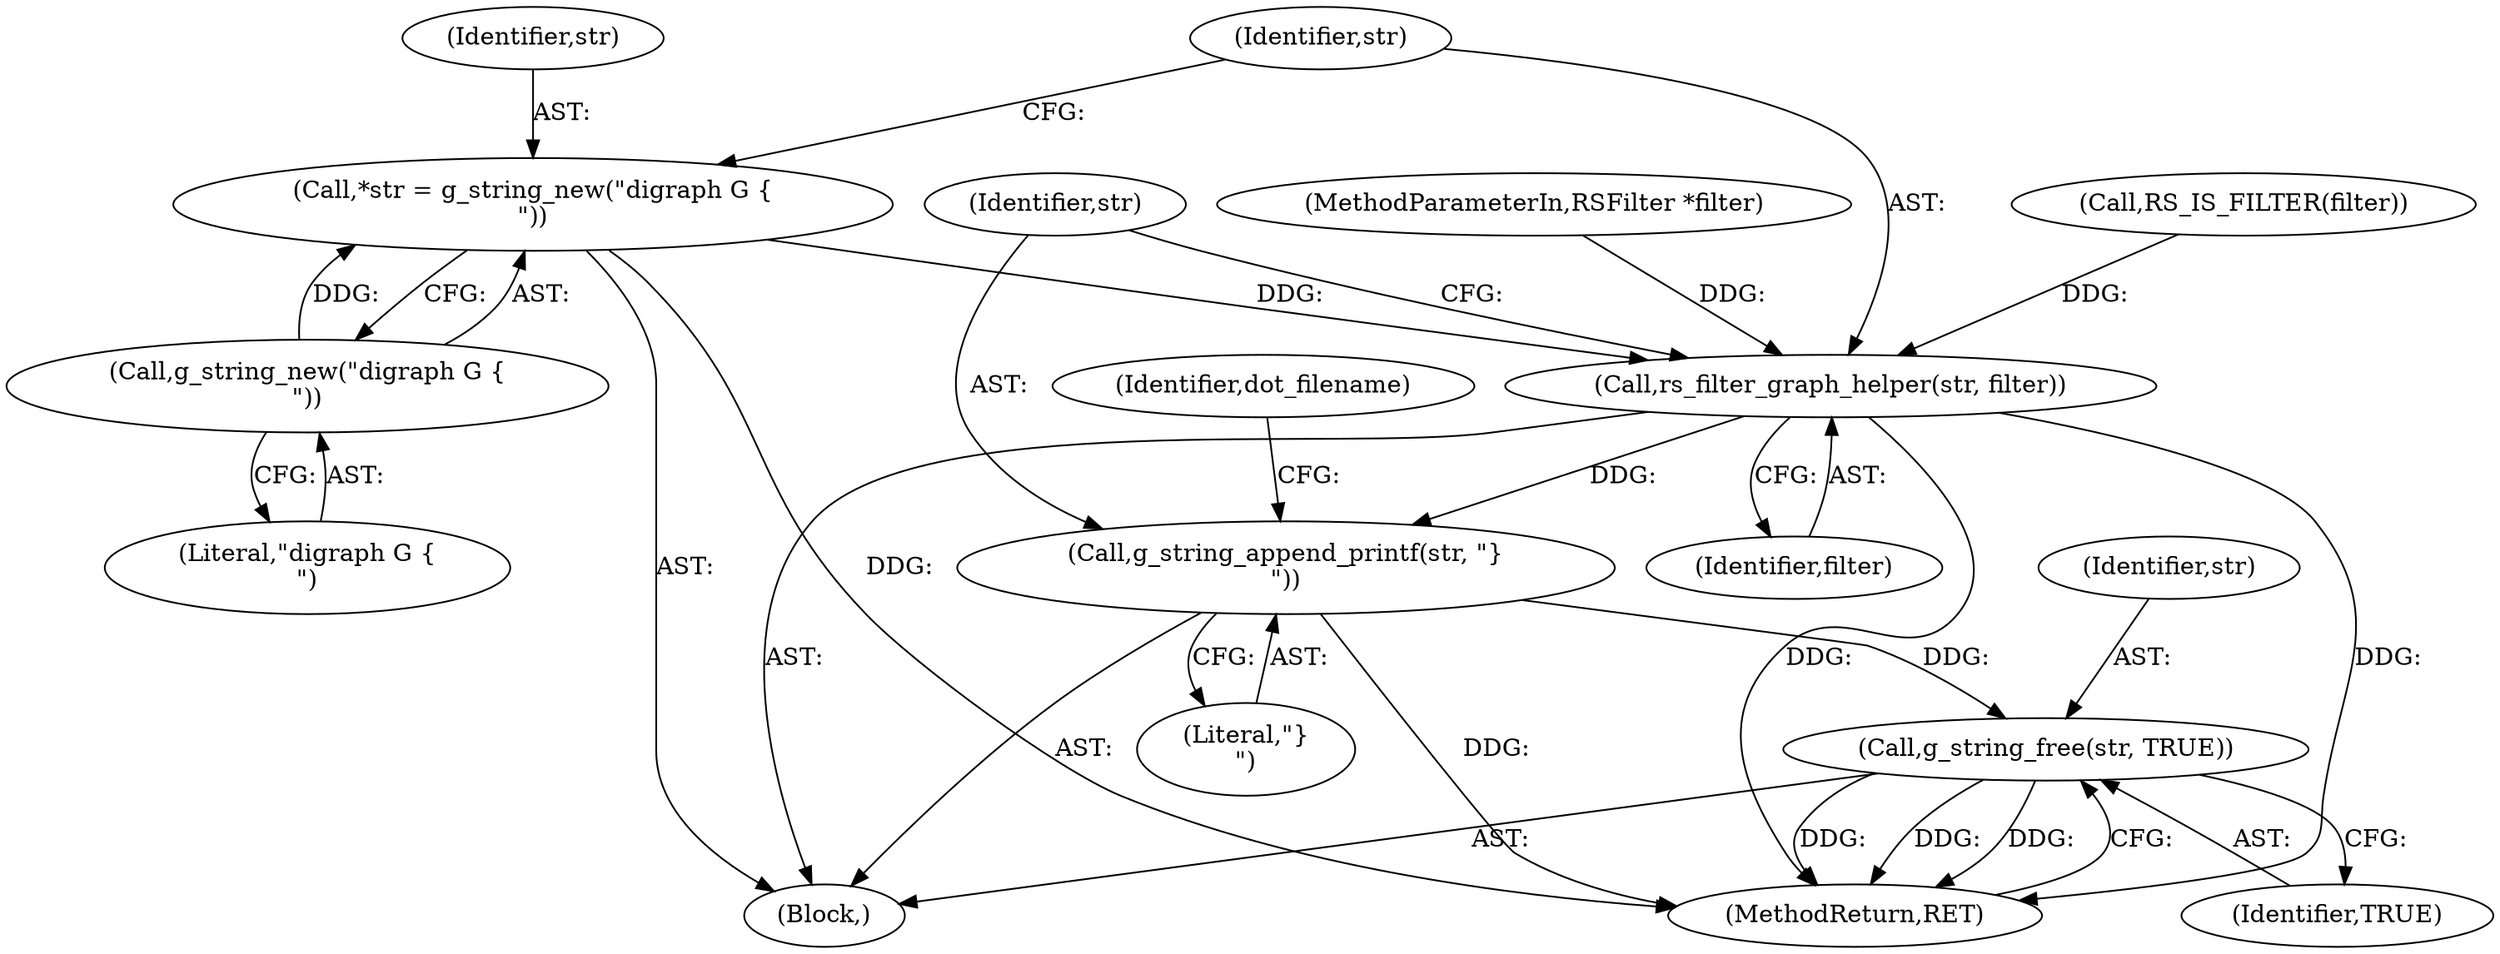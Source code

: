 digraph "0_rawstudio_9c2cd3c93c05d009a91d84eedbb85873b0cb505d@pointer" {
"1000111" [label="(Call,*str = g_string_new(\"digraph G {\n\"))"];
"1000113" [label="(Call,g_string_new(\"digraph G {\n\"))"];
"1000115" [label="(Call,rs_filter_graph_helper(str, filter))"];
"1000118" [label="(Call,g_string_append_printf(str, \"}\n\"))"];
"1000174" [label="(Call,g_string_free(str, TRUE))"];
"1000122" [label="(Identifier,dot_filename)"];
"1000102" [label="(MethodParameterIn,RSFilter *filter)"];
"1000111" [label="(Call,*str = g_string_new(\"digraph G {\n\"))"];
"1000117" [label="(Identifier,filter)"];
"1000113" [label="(Call,g_string_new(\"digraph G {\n\"))"];
"1000174" [label="(Call,g_string_free(str, TRUE))"];
"1000176" [label="(Identifier,TRUE)"];
"1000115" [label="(Call,rs_filter_graph_helper(str, filter))"];
"1000119" [label="(Identifier,str)"];
"1000177" [label="(MethodReturn,RET)"];
"1000175" [label="(Identifier,str)"];
"1000116" [label="(Identifier,str)"];
"1000105" [label="(Call,RS_IS_FILTER(filter))"];
"1000118" [label="(Call,g_string_append_printf(str, \"}\n\"))"];
"1000112" [label="(Identifier,str)"];
"1000120" [label="(Literal,\"}\n\")"];
"1000114" [label="(Literal,\"digraph G {\n\")"];
"1000103" [label="(Block,)"];
"1000111" -> "1000103"  [label="AST: "];
"1000111" -> "1000113"  [label="CFG: "];
"1000112" -> "1000111"  [label="AST: "];
"1000113" -> "1000111"  [label="AST: "];
"1000116" -> "1000111"  [label="CFG: "];
"1000111" -> "1000177"  [label="DDG: "];
"1000113" -> "1000111"  [label="DDG: "];
"1000111" -> "1000115"  [label="DDG: "];
"1000113" -> "1000114"  [label="CFG: "];
"1000114" -> "1000113"  [label="AST: "];
"1000115" -> "1000103"  [label="AST: "];
"1000115" -> "1000117"  [label="CFG: "];
"1000116" -> "1000115"  [label="AST: "];
"1000117" -> "1000115"  [label="AST: "];
"1000119" -> "1000115"  [label="CFG: "];
"1000115" -> "1000177"  [label="DDG: "];
"1000115" -> "1000177"  [label="DDG: "];
"1000105" -> "1000115"  [label="DDG: "];
"1000102" -> "1000115"  [label="DDG: "];
"1000115" -> "1000118"  [label="DDG: "];
"1000118" -> "1000103"  [label="AST: "];
"1000118" -> "1000120"  [label="CFG: "];
"1000119" -> "1000118"  [label="AST: "];
"1000120" -> "1000118"  [label="AST: "];
"1000122" -> "1000118"  [label="CFG: "];
"1000118" -> "1000177"  [label="DDG: "];
"1000118" -> "1000174"  [label="DDG: "];
"1000174" -> "1000103"  [label="AST: "];
"1000174" -> "1000176"  [label="CFG: "];
"1000175" -> "1000174"  [label="AST: "];
"1000176" -> "1000174"  [label="AST: "];
"1000177" -> "1000174"  [label="CFG: "];
"1000174" -> "1000177"  [label="DDG: "];
"1000174" -> "1000177"  [label="DDG: "];
"1000174" -> "1000177"  [label="DDG: "];
}

